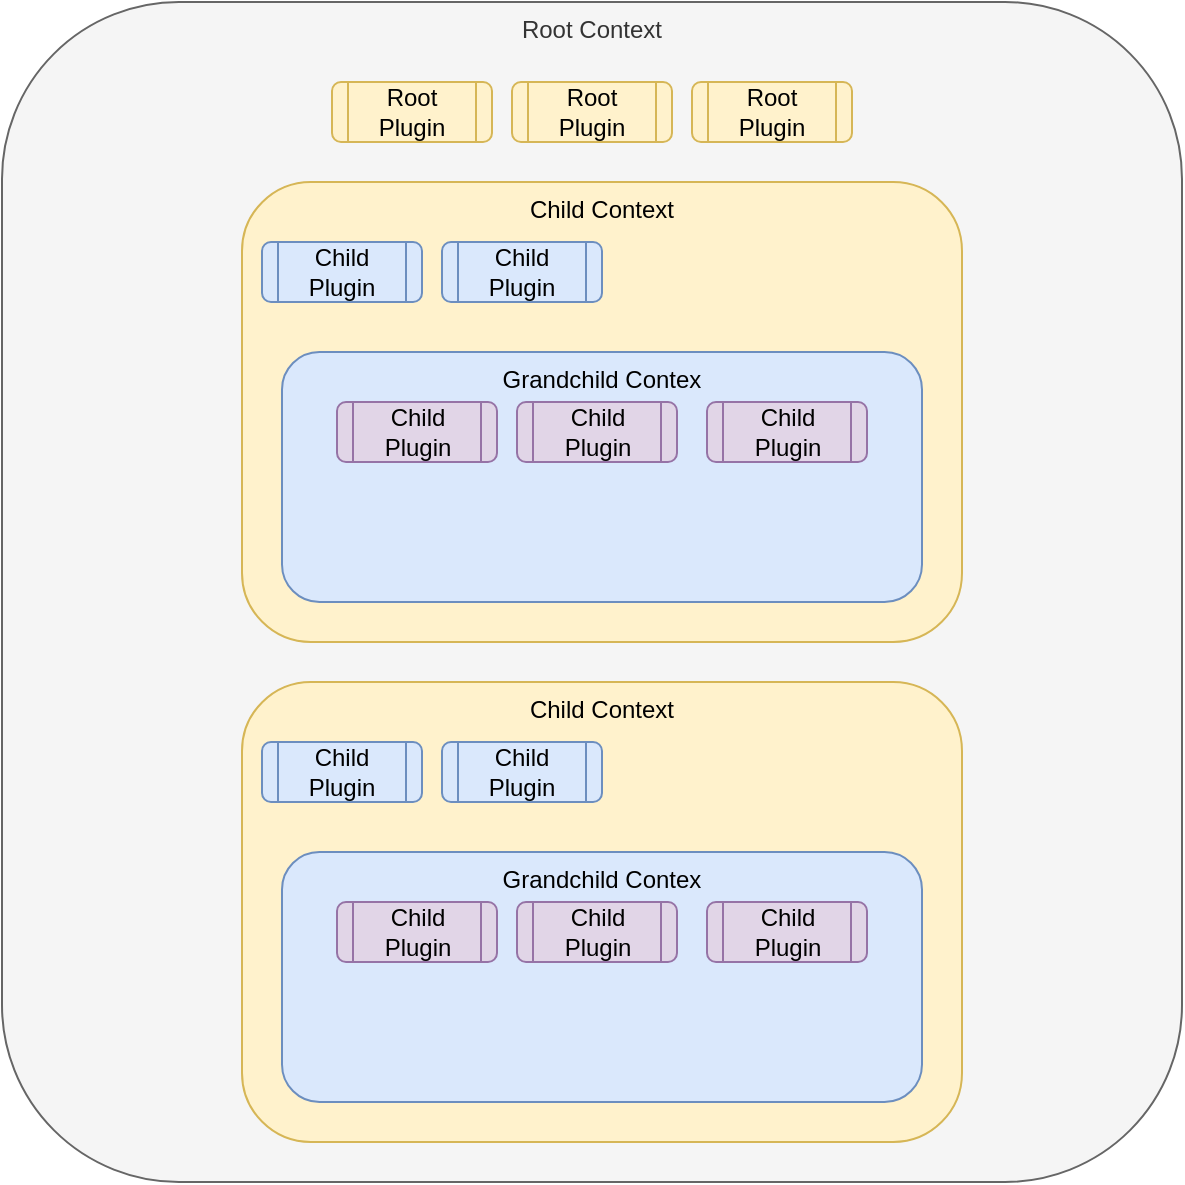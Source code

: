 <mxfile version="13.10.9" type="device"><diagram id="hZ89Y7exsLGRT07QCK17" name="Page-1"><mxGraphModel dx="747" dy="810" grid="1" gridSize="10" guides="1" tooltips="1" connect="1" arrows="1" fold="1" page="1" pageScale="1" pageWidth="850" pageHeight="1100" math="0" shadow="0"><root><mxCell id="0"/><mxCell id="1" parent="0"/><mxCell id="z3W60S_BlCi8RqG05_nI-1" value="Root Context" style="whiteSpace=wrap;html=1;aspect=fixed;fillColor=#f5f5f5;verticalAlign=top;rounded=1;strokeColor=#666666;fontColor=#333333;" vertex="1" parent="1"><mxGeometry x="40" y="40" width="590" height="590" as="geometry"/></mxCell><mxCell id="z3W60S_BlCi8RqG05_nI-3" value="Root Plugin" style="shape=process;whiteSpace=wrap;html=1;backgroundOutline=1;rounded=1;fillColor=#fff2cc;strokeColor=#d6b656;" vertex="1" parent="1"><mxGeometry x="205" y="80" width="80" height="30" as="geometry"/></mxCell><mxCell id="z3W60S_BlCi8RqG05_nI-4" value="Root Plugin" style="shape=process;whiteSpace=wrap;html=1;backgroundOutline=1;rounded=1;fillColor=#fff2cc;strokeColor=#d6b656;" vertex="1" parent="1"><mxGeometry x="295" y="80" width="80" height="30" as="geometry"/></mxCell><mxCell id="z3W60S_BlCi8RqG05_nI-5" value="Root Plugin" style="shape=process;whiteSpace=wrap;html=1;backgroundOutline=1;rounded=1;fillColor=#fff2cc;strokeColor=#d6b656;" vertex="1" parent="1"><mxGeometry x="385" y="80" width="80" height="30" as="geometry"/></mxCell><mxCell id="z3W60S_BlCi8RqG05_nI-13" value="" style="group" vertex="1" connectable="0" parent="1"><mxGeometry x="160" y="130" width="360" height="230" as="geometry"/></mxCell><mxCell id="z3W60S_BlCi8RqG05_nI-6" value="Child Context" style="rounded=1;whiteSpace=wrap;html=1;fillColor=#fff2cc;verticalAlign=top;strokeColor=#d6b656;" vertex="1" parent="z3W60S_BlCi8RqG05_nI-13"><mxGeometry width="360" height="230" as="geometry"/></mxCell><mxCell id="z3W60S_BlCi8RqG05_nI-7" value="Child Plugin" style="shape=process;whiteSpace=wrap;html=1;backgroundOutline=1;rounded=1;fillColor=#dae8fc;strokeColor=#6c8ebf;" vertex="1" parent="z3W60S_BlCi8RqG05_nI-13"><mxGeometry x="10" y="30" width="80" height="30" as="geometry"/></mxCell><mxCell id="z3W60S_BlCi8RqG05_nI-8" value="Child Plugin" style="shape=process;whiteSpace=wrap;html=1;backgroundOutline=1;rounded=1;fillColor=#dae8fc;strokeColor=#6c8ebf;" vertex="1" parent="z3W60S_BlCi8RqG05_nI-13"><mxGeometry x="100" y="30" width="80" height="30" as="geometry"/></mxCell><mxCell id="z3W60S_BlCi8RqG05_nI-9" value="Grandchild Contex" style="rounded=1;whiteSpace=wrap;html=1;fillColor=#dae8fc;verticalAlign=top;strokeColor=#6c8ebf;" vertex="1" parent="z3W60S_BlCi8RqG05_nI-13"><mxGeometry x="20" y="85" width="320" height="125" as="geometry"/></mxCell><mxCell id="z3W60S_BlCi8RqG05_nI-10" value="Child Plugin" style="shape=process;whiteSpace=wrap;html=1;backgroundOutline=1;rounded=1;fillColor=#e1d5e7;strokeColor=#9673a6;" vertex="1" parent="z3W60S_BlCi8RqG05_nI-13"><mxGeometry x="47.5" y="110" width="80" height="30" as="geometry"/></mxCell><mxCell id="z3W60S_BlCi8RqG05_nI-11" value="Child Plugin" style="shape=process;whiteSpace=wrap;html=1;backgroundOutline=1;rounded=1;fillColor=#e1d5e7;strokeColor=#9673a6;" vertex="1" parent="z3W60S_BlCi8RqG05_nI-13"><mxGeometry x="137.5" y="110" width="80" height="30" as="geometry"/></mxCell><mxCell id="z3W60S_BlCi8RqG05_nI-12" value="Child Plugin" style="shape=process;whiteSpace=wrap;html=1;backgroundOutline=1;rounded=1;fillColor=#e1d5e7;strokeColor=#9673a6;" vertex="1" parent="z3W60S_BlCi8RqG05_nI-13"><mxGeometry x="232.5" y="110" width="80" height="30" as="geometry"/></mxCell><mxCell id="z3W60S_BlCi8RqG05_nI-14" value="" style="group" vertex="1" connectable="0" parent="1"><mxGeometry x="160" y="380" width="360" height="230" as="geometry"/></mxCell><mxCell id="z3W60S_BlCi8RqG05_nI-15" value="Child Context" style="rounded=1;whiteSpace=wrap;html=1;fillColor=#fff2cc;verticalAlign=top;strokeColor=#d6b656;" vertex="1" parent="z3W60S_BlCi8RqG05_nI-14"><mxGeometry width="360" height="230" as="geometry"/></mxCell><mxCell id="z3W60S_BlCi8RqG05_nI-16" value="Child Plugin" style="shape=process;whiteSpace=wrap;html=1;backgroundOutline=1;rounded=1;fillColor=#dae8fc;strokeColor=#6c8ebf;" vertex="1" parent="z3W60S_BlCi8RqG05_nI-14"><mxGeometry x="10" y="30" width="80" height="30" as="geometry"/></mxCell><mxCell id="z3W60S_BlCi8RqG05_nI-17" value="Child Plugin" style="shape=process;whiteSpace=wrap;html=1;backgroundOutline=1;rounded=1;fillColor=#dae8fc;strokeColor=#6c8ebf;" vertex="1" parent="z3W60S_BlCi8RqG05_nI-14"><mxGeometry x="100" y="30" width="80" height="30" as="geometry"/></mxCell><mxCell id="z3W60S_BlCi8RqG05_nI-18" value="Grandchild Contex" style="rounded=1;whiteSpace=wrap;html=1;fillColor=#dae8fc;verticalAlign=top;strokeColor=#6c8ebf;" vertex="1" parent="z3W60S_BlCi8RqG05_nI-14"><mxGeometry x="20" y="85" width="320" height="125" as="geometry"/></mxCell><mxCell id="z3W60S_BlCi8RqG05_nI-19" value="Child Plugin" style="shape=process;whiteSpace=wrap;html=1;backgroundOutline=1;rounded=1;fillColor=#e1d5e7;strokeColor=#9673a6;" vertex="1" parent="z3W60S_BlCi8RqG05_nI-14"><mxGeometry x="47.5" y="110" width="80" height="30" as="geometry"/></mxCell><mxCell id="z3W60S_BlCi8RqG05_nI-20" value="Child Plugin" style="shape=process;whiteSpace=wrap;html=1;backgroundOutline=1;rounded=1;fillColor=#e1d5e7;strokeColor=#9673a6;" vertex="1" parent="z3W60S_BlCi8RqG05_nI-14"><mxGeometry x="137.5" y="110" width="80" height="30" as="geometry"/></mxCell><mxCell id="z3W60S_BlCi8RqG05_nI-21" value="Child Plugin" style="shape=process;whiteSpace=wrap;html=1;backgroundOutline=1;rounded=1;fillColor=#e1d5e7;strokeColor=#9673a6;" vertex="1" parent="z3W60S_BlCi8RqG05_nI-14"><mxGeometry x="232.5" y="110" width="80" height="30" as="geometry"/></mxCell></root></mxGraphModel></diagram></mxfile>